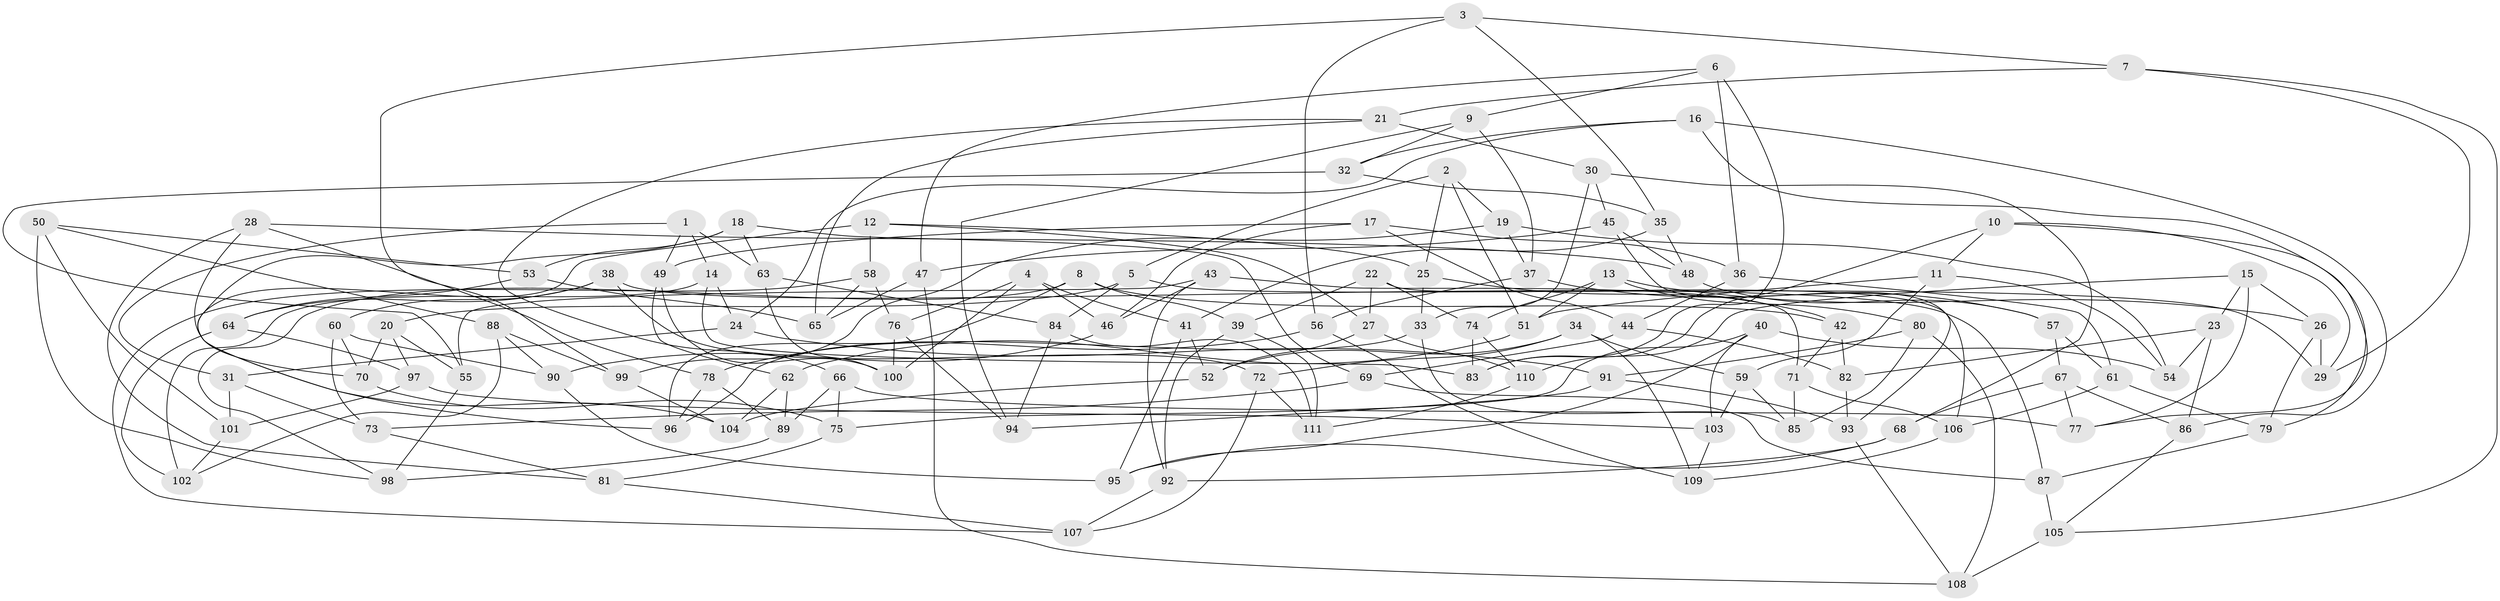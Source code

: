 // Generated by graph-tools (version 1.1) at 2025/57/03/09/25 04:57:45]
// undirected, 111 vertices, 222 edges
graph export_dot {
graph [start="1"]
  node [color=gray90,style=filled];
  1;
  2;
  3;
  4;
  5;
  6;
  7;
  8;
  9;
  10;
  11;
  12;
  13;
  14;
  15;
  16;
  17;
  18;
  19;
  20;
  21;
  22;
  23;
  24;
  25;
  26;
  27;
  28;
  29;
  30;
  31;
  32;
  33;
  34;
  35;
  36;
  37;
  38;
  39;
  40;
  41;
  42;
  43;
  44;
  45;
  46;
  47;
  48;
  49;
  50;
  51;
  52;
  53;
  54;
  55;
  56;
  57;
  58;
  59;
  60;
  61;
  62;
  63;
  64;
  65;
  66;
  67;
  68;
  69;
  70;
  71;
  72;
  73;
  74;
  75;
  76;
  77;
  78;
  79;
  80;
  81;
  82;
  83;
  84;
  85;
  86;
  87;
  88;
  89;
  90;
  91;
  92;
  93;
  94;
  95;
  96;
  97;
  98;
  99;
  100;
  101;
  102;
  103;
  104;
  105;
  106;
  107;
  108;
  109;
  110;
  111;
  1 -- 49;
  1 -- 63;
  1 -- 31;
  1 -- 14;
  2 -- 51;
  2 -- 19;
  2 -- 25;
  2 -- 5;
  3 -- 56;
  3 -- 99;
  3 -- 7;
  3 -- 35;
  4 -- 46;
  4 -- 41;
  4 -- 76;
  4 -- 100;
  5 -- 84;
  5 -- 29;
  5 -- 20;
  6 -- 36;
  6 -- 9;
  6 -- 83;
  6 -- 47;
  7 -- 29;
  7 -- 105;
  7 -- 21;
  8 -- 96;
  8 -- 39;
  8 -- 98;
  8 -- 42;
  9 -- 37;
  9 -- 94;
  9 -- 32;
  10 -- 11;
  10 -- 83;
  10 -- 79;
  10 -- 29;
  11 -- 59;
  11 -- 51;
  11 -- 54;
  12 -- 25;
  12 -- 58;
  12 -- 27;
  12 -- 96;
  13 -- 51;
  13 -- 74;
  13 -- 26;
  13 -- 80;
  14 -- 83;
  14 -- 102;
  14 -- 24;
  15 -- 110;
  15 -- 23;
  15 -- 77;
  15 -- 26;
  16 -- 24;
  16 -- 86;
  16 -- 32;
  16 -- 77;
  17 -- 44;
  17 -- 36;
  17 -- 49;
  17 -- 46;
  18 -- 53;
  18 -- 69;
  18 -- 63;
  18 -- 104;
  19 -- 99;
  19 -- 54;
  19 -- 37;
  20 -- 70;
  20 -- 97;
  20 -- 55;
  21 -- 65;
  21 -- 66;
  21 -- 30;
  22 -- 27;
  22 -- 106;
  22 -- 39;
  22 -- 74;
  23 -- 54;
  23 -- 86;
  23 -- 82;
  24 -- 91;
  24 -- 31;
  25 -- 33;
  25 -- 42;
  26 -- 79;
  26 -- 29;
  27 -- 52;
  27 -- 110;
  28 -- 70;
  28 -- 48;
  28 -- 78;
  28 -- 81;
  30 -- 33;
  30 -- 45;
  30 -- 68;
  31 -- 101;
  31 -- 73;
  32 -- 35;
  32 -- 55;
  33 -- 85;
  33 -- 96;
  34 -- 59;
  34 -- 109;
  34 -- 72;
  34 -- 52;
  35 -- 41;
  35 -- 48;
  36 -- 44;
  36 -- 61;
  37 -- 56;
  37 -- 57;
  38 -- 64;
  38 -- 72;
  38 -- 87;
  38 -- 60;
  39 -- 92;
  39 -- 111;
  40 -- 103;
  40 -- 95;
  40 -- 75;
  40 -- 54;
  41 -- 95;
  41 -- 52;
  42 -- 71;
  42 -- 82;
  43 -- 92;
  43 -- 55;
  43 -- 46;
  43 -- 71;
  44 -- 82;
  44 -- 69;
  45 -- 47;
  45 -- 93;
  45 -- 48;
  46 -- 90;
  47 -- 108;
  47 -- 65;
  48 -- 57;
  49 -- 62;
  49 -- 100;
  50 -- 98;
  50 -- 88;
  50 -- 53;
  50 -- 101;
  51 -- 62;
  52 -- 104;
  53 -- 64;
  53 -- 65;
  55 -- 98;
  56 -- 109;
  56 -- 78;
  57 -- 61;
  57 -- 67;
  58 -- 107;
  58 -- 76;
  58 -- 65;
  59 -- 103;
  59 -- 85;
  60 -- 90;
  60 -- 73;
  60 -- 70;
  61 -- 106;
  61 -- 79;
  62 -- 104;
  62 -- 89;
  63 -- 84;
  63 -- 100;
  64 -- 97;
  64 -- 102;
  66 -- 89;
  66 -- 75;
  66 -- 77;
  67 -- 68;
  67 -- 86;
  67 -- 77;
  68 -- 92;
  68 -- 95;
  69 -- 73;
  69 -- 87;
  70 -- 75;
  71 -- 85;
  71 -- 106;
  72 -- 111;
  72 -- 107;
  73 -- 81;
  74 -- 83;
  74 -- 110;
  75 -- 81;
  76 -- 94;
  76 -- 100;
  78 -- 89;
  78 -- 96;
  79 -- 87;
  80 -- 85;
  80 -- 91;
  80 -- 108;
  81 -- 107;
  82 -- 93;
  84 -- 94;
  84 -- 111;
  86 -- 105;
  87 -- 105;
  88 -- 102;
  88 -- 90;
  88 -- 99;
  89 -- 98;
  90 -- 95;
  91 -- 94;
  91 -- 93;
  92 -- 107;
  93 -- 108;
  97 -- 101;
  97 -- 103;
  99 -- 104;
  101 -- 102;
  103 -- 109;
  105 -- 108;
  106 -- 109;
  110 -- 111;
}
